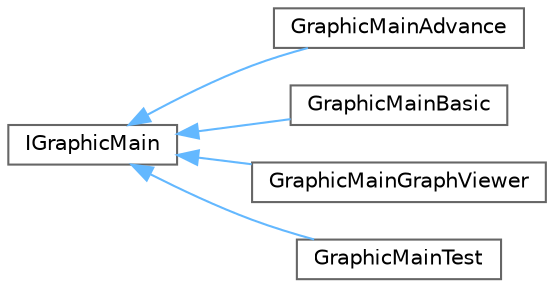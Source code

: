 digraph "クラス階層図"
{
 // LATEX_PDF_SIZE
  bgcolor="transparent";
  edge [fontname=Helvetica,fontsize=10,labelfontname=Helvetica,labelfontsize=10];
  node [fontname=Helvetica,fontsize=10,shape=box,height=0.2,width=0.4];
  rankdir="LR";
  Node0 [id="Node000000",label="IGraphicMain",height=0.2,width=0.4,color="grey40", fillcolor="white", style="filled",URL="$class_i_graphic_main.html",tooltip="GraphicMainのインターフェース"];
  Node0 -> Node1 [id="edge4_Node000000_Node000001",dir="back",color="steelblue1",style="solid",tooltip=" "];
  Node1 [id="Node000001",label="GraphicMainAdvance",height=0.2,width=0.4,color="grey40", fillcolor="white", style="filled",URL="$class_graphic_main_advance.html",tooltip=" "];
  Node0 -> Node2 [id="edge5_Node000000_Node000002",dir="back",color="steelblue1",style="solid",tooltip=" "];
  Node2 [id="Node000002",label="GraphicMainBasic",height=0.2,width=0.4,color="grey40", fillcolor="white", style="filled",URL="$class_graphic_main_basic.html",tooltip="このプロジェクトにおける標準的なロボットの描画機能を持つクラス．"];
  Node0 -> Node3 [id="edge6_Node000000_Node000003",dir="back",color="steelblue1",style="solid",tooltip=" "];
  Node3 [id="Node000003",label="GraphicMainGraphViewer",height=0.2,width=0.4,color="grey40", fillcolor="white", style="filled",URL="$class_graphic_main_graph_viewer.html",tooltip="GraphViewerの画面を表示するクラス"];
  Node0 -> Node4 [id="edge7_Node000000_Node000004",dir="back",color="steelblue1",style="solid",tooltip=" "];
  Node4 [id="Node000004",label="GraphicMainTest",height=0.2,width=0.4,color="grey40", fillcolor="white", style="filled",URL="$class_graphic_main_test.html",tooltip="MapStateやHexapodStateClaculatorが動作しているかテストを行うためのクラス．"];
}
